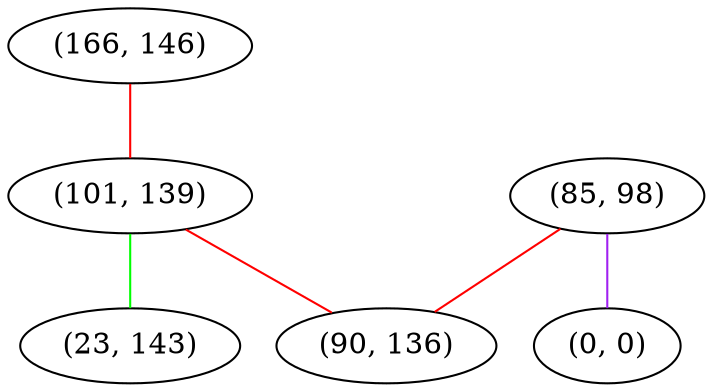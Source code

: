 graph "" {
"(166, 146)";
"(101, 139)";
"(85, 98)";
"(90, 136)";
"(0, 0)";
"(23, 143)";
"(166, 146)" -- "(101, 139)"  [color=red, key=0, weight=1];
"(101, 139)" -- "(90, 136)"  [color=red, key=0, weight=1];
"(101, 139)" -- "(23, 143)"  [color=green, key=0, weight=2];
"(85, 98)" -- "(90, 136)"  [color=red, key=0, weight=1];
"(85, 98)" -- "(0, 0)"  [color=purple, key=0, weight=4];
}
